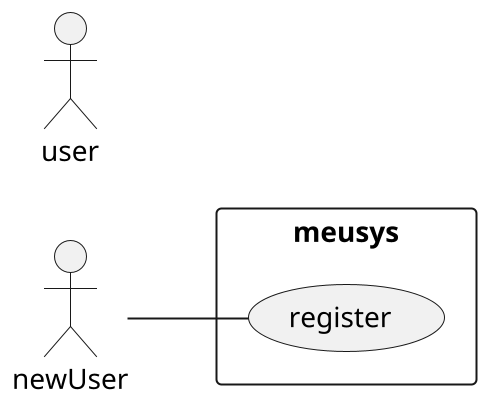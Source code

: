 @startuml teste

scale 2
left to right direction
skinparam PackageStyle rect
actor newUser
actor user
rectangle meusys {
  newUser -- (register)
}
@enduml